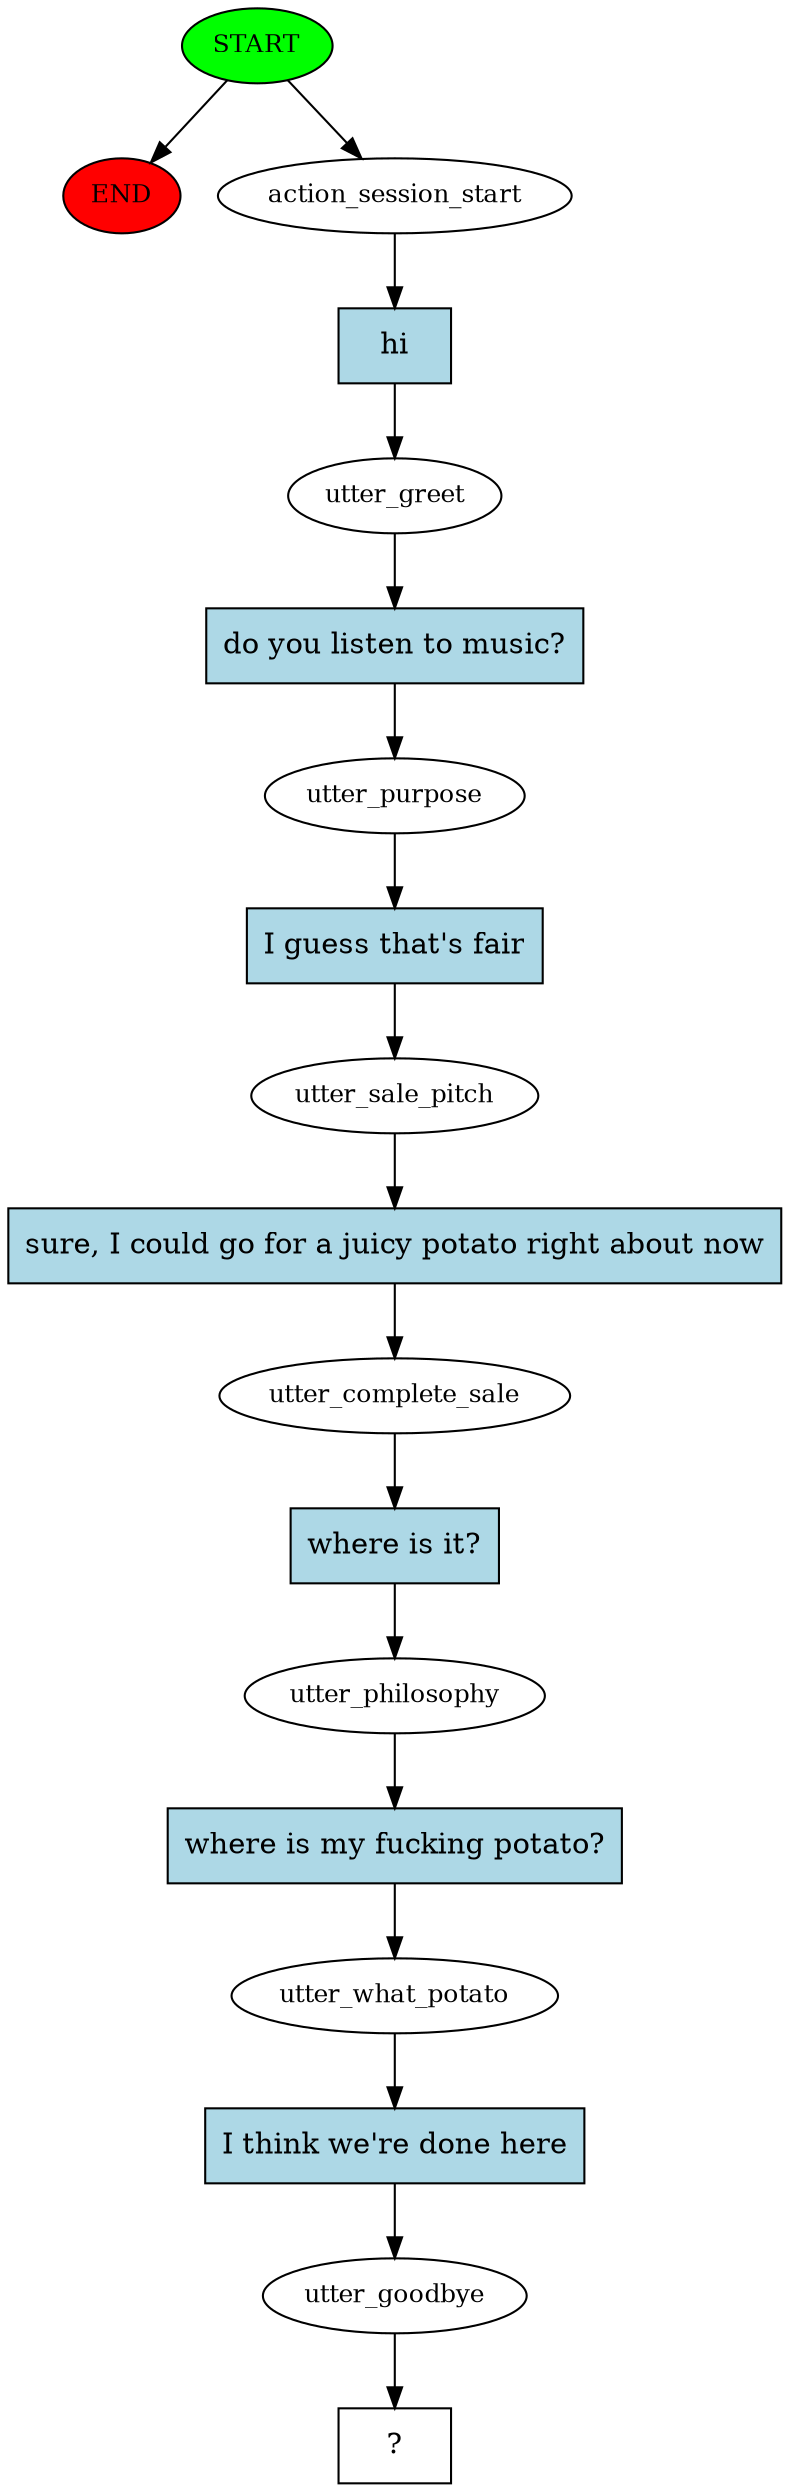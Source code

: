 digraph  {
0 [class="start active", fillcolor=green, fontsize=12, label=START, style=filled];
"-1" [class=end, fillcolor=red, fontsize=12, label=END, style=filled];
1 [class=active, fontsize=12, label=action_session_start];
2 [class=active, fontsize=12, label=utter_greet];
3 [class=active, fontsize=12, label=utter_purpose];
4 [class=active, fontsize=12, label=utter_sale_pitch];
5 [class=active, fontsize=12, label=utter_complete_sale];
6 [class=active, fontsize=12, label=utter_philosophy];
7 [class=active, fontsize=12, label=utter_what_potato];
8 [class=active, fontsize=12, label=utter_goodbye];
9 [class="intent dashed active", label="  ?  ", shape=rect];
10 [class="intent active", fillcolor=lightblue, label=hi, shape=rect, style=filled];
11 [class="intent active", fillcolor=lightblue, label="do you listen to music?", shape=rect, style=filled];
12 [class="intent active", fillcolor=lightblue, label="I guess that's fair", shape=rect, style=filled];
13 [class="intent active", fillcolor=lightblue, label="sure, I could go for a juicy potato right about now", shape=rect, style=filled];
14 [class="intent active", fillcolor=lightblue, label="where is it?", shape=rect, style=filled];
15 [class="intent active", fillcolor=lightblue, label="where is my fucking potato?", shape=rect, style=filled];
16 [class="intent active", fillcolor=lightblue, label="I think we're done here", shape=rect, style=filled];
0 -> "-1"  [class="", key=NONE, label=""];
0 -> 1  [class=active, key=NONE, label=""];
1 -> 10  [class=active, key=0];
2 -> 11  [class=active, key=0];
3 -> 12  [class=active, key=0];
4 -> 13  [class=active, key=0];
5 -> 14  [class=active, key=0];
6 -> 15  [class=active, key=0];
7 -> 16  [class=active, key=0];
8 -> 9  [class=active, key=NONE, label=""];
10 -> 2  [class=active, key=0];
11 -> 3  [class=active, key=0];
12 -> 4  [class=active, key=0];
13 -> 5  [class=active, key=0];
14 -> 6  [class=active, key=0];
15 -> 7  [class=active, key=0];
16 -> 8  [class=active, key=0];
}
